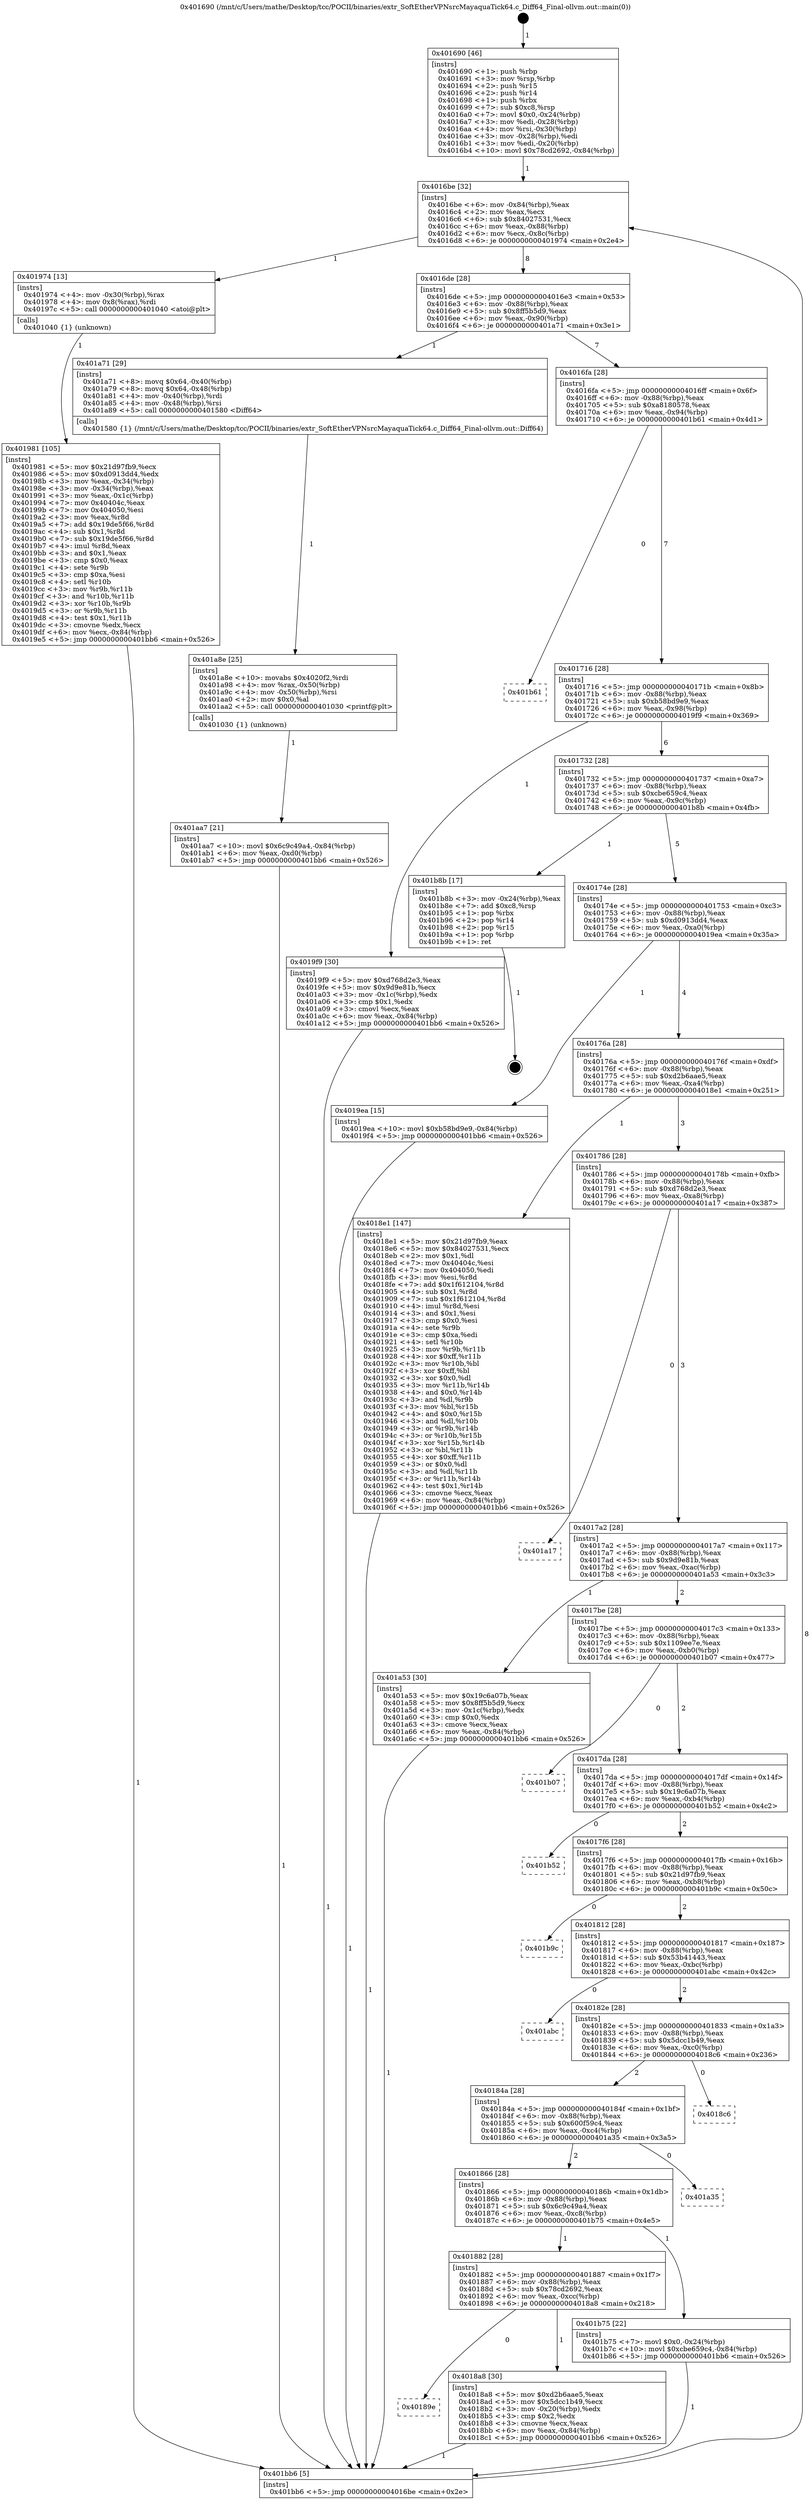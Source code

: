 digraph "0x401690" {
  label = "0x401690 (/mnt/c/Users/mathe/Desktop/tcc/POCII/binaries/extr_SoftEtherVPNsrcMayaquaTick64.c_Diff64_Final-ollvm.out::main(0))"
  labelloc = "t"
  node[shape=record]

  Entry [label="",width=0.3,height=0.3,shape=circle,fillcolor=black,style=filled]
  "0x4016be" [label="{
     0x4016be [32]\l
     | [instrs]\l
     &nbsp;&nbsp;0x4016be \<+6\>: mov -0x84(%rbp),%eax\l
     &nbsp;&nbsp;0x4016c4 \<+2\>: mov %eax,%ecx\l
     &nbsp;&nbsp;0x4016c6 \<+6\>: sub $0x84027531,%ecx\l
     &nbsp;&nbsp;0x4016cc \<+6\>: mov %eax,-0x88(%rbp)\l
     &nbsp;&nbsp;0x4016d2 \<+6\>: mov %ecx,-0x8c(%rbp)\l
     &nbsp;&nbsp;0x4016d8 \<+6\>: je 0000000000401974 \<main+0x2e4\>\l
  }"]
  "0x401974" [label="{
     0x401974 [13]\l
     | [instrs]\l
     &nbsp;&nbsp;0x401974 \<+4\>: mov -0x30(%rbp),%rax\l
     &nbsp;&nbsp;0x401978 \<+4\>: mov 0x8(%rax),%rdi\l
     &nbsp;&nbsp;0x40197c \<+5\>: call 0000000000401040 \<atoi@plt\>\l
     | [calls]\l
     &nbsp;&nbsp;0x401040 \{1\} (unknown)\l
  }"]
  "0x4016de" [label="{
     0x4016de [28]\l
     | [instrs]\l
     &nbsp;&nbsp;0x4016de \<+5\>: jmp 00000000004016e3 \<main+0x53\>\l
     &nbsp;&nbsp;0x4016e3 \<+6\>: mov -0x88(%rbp),%eax\l
     &nbsp;&nbsp;0x4016e9 \<+5\>: sub $0x8ff5b5d9,%eax\l
     &nbsp;&nbsp;0x4016ee \<+6\>: mov %eax,-0x90(%rbp)\l
     &nbsp;&nbsp;0x4016f4 \<+6\>: je 0000000000401a71 \<main+0x3e1\>\l
  }"]
  Exit [label="",width=0.3,height=0.3,shape=circle,fillcolor=black,style=filled,peripheries=2]
  "0x401a71" [label="{
     0x401a71 [29]\l
     | [instrs]\l
     &nbsp;&nbsp;0x401a71 \<+8\>: movq $0x64,-0x40(%rbp)\l
     &nbsp;&nbsp;0x401a79 \<+8\>: movq $0x64,-0x48(%rbp)\l
     &nbsp;&nbsp;0x401a81 \<+4\>: mov -0x40(%rbp),%rdi\l
     &nbsp;&nbsp;0x401a85 \<+4\>: mov -0x48(%rbp),%rsi\l
     &nbsp;&nbsp;0x401a89 \<+5\>: call 0000000000401580 \<Diff64\>\l
     | [calls]\l
     &nbsp;&nbsp;0x401580 \{1\} (/mnt/c/Users/mathe/Desktop/tcc/POCII/binaries/extr_SoftEtherVPNsrcMayaquaTick64.c_Diff64_Final-ollvm.out::Diff64)\l
  }"]
  "0x4016fa" [label="{
     0x4016fa [28]\l
     | [instrs]\l
     &nbsp;&nbsp;0x4016fa \<+5\>: jmp 00000000004016ff \<main+0x6f\>\l
     &nbsp;&nbsp;0x4016ff \<+6\>: mov -0x88(%rbp),%eax\l
     &nbsp;&nbsp;0x401705 \<+5\>: sub $0xa8180578,%eax\l
     &nbsp;&nbsp;0x40170a \<+6\>: mov %eax,-0x94(%rbp)\l
     &nbsp;&nbsp;0x401710 \<+6\>: je 0000000000401b61 \<main+0x4d1\>\l
  }"]
  "0x401aa7" [label="{
     0x401aa7 [21]\l
     | [instrs]\l
     &nbsp;&nbsp;0x401aa7 \<+10\>: movl $0x6c9c49a4,-0x84(%rbp)\l
     &nbsp;&nbsp;0x401ab1 \<+6\>: mov %eax,-0xd0(%rbp)\l
     &nbsp;&nbsp;0x401ab7 \<+5\>: jmp 0000000000401bb6 \<main+0x526\>\l
  }"]
  "0x401b61" [label="{
     0x401b61\l
  }", style=dashed]
  "0x401716" [label="{
     0x401716 [28]\l
     | [instrs]\l
     &nbsp;&nbsp;0x401716 \<+5\>: jmp 000000000040171b \<main+0x8b\>\l
     &nbsp;&nbsp;0x40171b \<+6\>: mov -0x88(%rbp),%eax\l
     &nbsp;&nbsp;0x401721 \<+5\>: sub $0xb58bd9e9,%eax\l
     &nbsp;&nbsp;0x401726 \<+6\>: mov %eax,-0x98(%rbp)\l
     &nbsp;&nbsp;0x40172c \<+6\>: je 00000000004019f9 \<main+0x369\>\l
  }"]
  "0x401a8e" [label="{
     0x401a8e [25]\l
     | [instrs]\l
     &nbsp;&nbsp;0x401a8e \<+10\>: movabs $0x4020f2,%rdi\l
     &nbsp;&nbsp;0x401a98 \<+4\>: mov %rax,-0x50(%rbp)\l
     &nbsp;&nbsp;0x401a9c \<+4\>: mov -0x50(%rbp),%rsi\l
     &nbsp;&nbsp;0x401aa0 \<+2\>: mov $0x0,%al\l
     &nbsp;&nbsp;0x401aa2 \<+5\>: call 0000000000401030 \<printf@plt\>\l
     | [calls]\l
     &nbsp;&nbsp;0x401030 \{1\} (unknown)\l
  }"]
  "0x4019f9" [label="{
     0x4019f9 [30]\l
     | [instrs]\l
     &nbsp;&nbsp;0x4019f9 \<+5\>: mov $0xd768d2e3,%eax\l
     &nbsp;&nbsp;0x4019fe \<+5\>: mov $0x9d9e81b,%ecx\l
     &nbsp;&nbsp;0x401a03 \<+3\>: mov -0x1c(%rbp),%edx\l
     &nbsp;&nbsp;0x401a06 \<+3\>: cmp $0x1,%edx\l
     &nbsp;&nbsp;0x401a09 \<+3\>: cmovl %ecx,%eax\l
     &nbsp;&nbsp;0x401a0c \<+6\>: mov %eax,-0x84(%rbp)\l
     &nbsp;&nbsp;0x401a12 \<+5\>: jmp 0000000000401bb6 \<main+0x526\>\l
  }"]
  "0x401732" [label="{
     0x401732 [28]\l
     | [instrs]\l
     &nbsp;&nbsp;0x401732 \<+5\>: jmp 0000000000401737 \<main+0xa7\>\l
     &nbsp;&nbsp;0x401737 \<+6\>: mov -0x88(%rbp),%eax\l
     &nbsp;&nbsp;0x40173d \<+5\>: sub $0xcbe659c4,%eax\l
     &nbsp;&nbsp;0x401742 \<+6\>: mov %eax,-0x9c(%rbp)\l
     &nbsp;&nbsp;0x401748 \<+6\>: je 0000000000401b8b \<main+0x4fb\>\l
  }"]
  "0x401981" [label="{
     0x401981 [105]\l
     | [instrs]\l
     &nbsp;&nbsp;0x401981 \<+5\>: mov $0x21d97fb9,%ecx\l
     &nbsp;&nbsp;0x401986 \<+5\>: mov $0xd0913dd4,%edx\l
     &nbsp;&nbsp;0x40198b \<+3\>: mov %eax,-0x34(%rbp)\l
     &nbsp;&nbsp;0x40198e \<+3\>: mov -0x34(%rbp),%eax\l
     &nbsp;&nbsp;0x401991 \<+3\>: mov %eax,-0x1c(%rbp)\l
     &nbsp;&nbsp;0x401994 \<+7\>: mov 0x40404c,%eax\l
     &nbsp;&nbsp;0x40199b \<+7\>: mov 0x404050,%esi\l
     &nbsp;&nbsp;0x4019a2 \<+3\>: mov %eax,%r8d\l
     &nbsp;&nbsp;0x4019a5 \<+7\>: add $0x19de5f66,%r8d\l
     &nbsp;&nbsp;0x4019ac \<+4\>: sub $0x1,%r8d\l
     &nbsp;&nbsp;0x4019b0 \<+7\>: sub $0x19de5f66,%r8d\l
     &nbsp;&nbsp;0x4019b7 \<+4\>: imul %r8d,%eax\l
     &nbsp;&nbsp;0x4019bb \<+3\>: and $0x1,%eax\l
     &nbsp;&nbsp;0x4019be \<+3\>: cmp $0x0,%eax\l
     &nbsp;&nbsp;0x4019c1 \<+4\>: sete %r9b\l
     &nbsp;&nbsp;0x4019c5 \<+3\>: cmp $0xa,%esi\l
     &nbsp;&nbsp;0x4019c8 \<+4\>: setl %r10b\l
     &nbsp;&nbsp;0x4019cc \<+3\>: mov %r9b,%r11b\l
     &nbsp;&nbsp;0x4019cf \<+3\>: and %r10b,%r11b\l
     &nbsp;&nbsp;0x4019d2 \<+3\>: xor %r10b,%r9b\l
     &nbsp;&nbsp;0x4019d5 \<+3\>: or %r9b,%r11b\l
     &nbsp;&nbsp;0x4019d8 \<+4\>: test $0x1,%r11b\l
     &nbsp;&nbsp;0x4019dc \<+3\>: cmovne %edx,%ecx\l
     &nbsp;&nbsp;0x4019df \<+6\>: mov %ecx,-0x84(%rbp)\l
     &nbsp;&nbsp;0x4019e5 \<+5\>: jmp 0000000000401bb6 \<main+0x526\>\l
  }"]
  "0x401b8b" [label="{
     0x401b8b [17]\l
     | [instrs]\l
     &nbsp;&nbsp;0x401b8b \<+3\>: mov -0x24(%rbp),%eax\l
     &nbsp;&nbsp;0x401b8e \<+7\>: add $0xc8,%rsp\l
     &nbsp;&nbsp;0x401b95 \<+1\>: pop %rbx\l
     &nbsp;&nbsp;0x401b96 \<+2\>: pop %r14\l
     &nbsp;&nbsp;0x401b98 \<+2\>: pop %r15\l
     &nbsp;&nbsp;0x401b9a \<+1\>: pop %rbp\l
     &nbsp;&nbsp;0x401b9b \<+1\>: ret\l
  }"]
  "0x40174e" [label="{
     0x40174e [28]\l
     | [instrs]\l
     &nbsp;&nbsp;0x40174e \<+5\>: jmp 0000000000401753 \<main+0xc3\>\l
     &nbsp;&nbsp;0x401753 \<+6\>: mov -0x88(%rbp),%eax\l
     &nbsp;&nbsp;0x401759 \<+5\>: sub $0xd0913dd4,%eax\l
     &nbsp;&nbsp;0x40175e \<+6\>: mov %eax,-0xa0(%rbp)\l
     &nbsp;&nbsp;0x401764 \<+6\>: je 00000000004019ea \<main+0x35a\>\l
  }"]
  "0x401690" [label="{
     0x401690 [46]\l
     | [instrs]\l
     &nbsp;&nbsp;0x401690 \<+1\>: push %rbp\l
     &nbsp;&nbsp;0x401691 \<+3\>: mov %rsp,%rbp\l
     &nbsp;&nbsp;0x401694 \<+2\>: push %r15\l
     &nbsp;&nbsp;0x401696 \<+2\>: push %r14\l
     &nbsp;&nbsp;0x401698 \<+1\>: push %rbx\l
     &nbsp;&nbsp;0x401699 \<+7\>: sub $0xc8,%rsp\l
     &nbsp;&nbsp;0x4016a0 \<+7\>: movl $0x0,-0x24(%rbp)\l
     &nbsp;&nbsp;0x4016a7 \<+3\>: mov %edi,-0x28(%rbp)\l
     &nbsp;&nbsp;0x4016aa \<+4\>: mov %rsi,-0x30(%rbp)\l
     &nbsp;&nbsp;0x4016ae \<+3\>: mov -0x28(%rbp),%edi\l
     &nbsp;&nbsp;0x4016b1 \<+3\>: mov %edi,-0x20(%rbp)\l
     &nbsp;&nbsp;0x4016b4 \<+10\>: movl $0x78cd2692,-0x84(%rbp)\l
  }"]
  "0x4019ea" [label="{
     0x4019ea [15]\l
     | [instrs]\l
     &nbsp;&nbsp;0x4019ea \<+10\>: movl $0xb58bd9e9,-0x84(%rbp)\l
     &nbsp;&nbsp;0x4019f4 \<+5\>: jmp 0000000000401bb6 \<main+0x526\>\l
  }"]
  "0x40176a" [label="{
     0x40176a [28]\l
     | [instrs]\l
     &nbsp;&nbsp;0x40176a \<+5\>: jmp 000000000040176f \<main+0xdf\>\l
     &nbsp;&nbsp;0x40176f \<+6\>: mov -0x88(%rbp),%eax\l
     &nbsp;&nbsp;0x401775 \<+5\>: sub $0xd2b6aae5,%eax\l
     &nbsp;&nbsp;0x40177a \<+6\>: mov %eax,-0xa4(%rbp)\l
     &nbsp;&nbsp;0x401780 \<+6\>: je 00000000004018e1 \<main+0x251\>\l
  }"]
  "0x401bb6" [label="{
     0x401bb6 [5]\l
     | [instrs]\l
     &nbsp;&nbsp;0x401bb6 \<+5\>: jmp 00000000004016be \<main+0x2e\>\l
  }"]
  "0x4018e1" [label="{
     0x4018e1 [147]\l
     | [instrs]\l
     &nbsp;&nbsp;0x4018e1 \<+5\>: mov $0x21d97fb9,%eax\l
     &nbsp;&nbsp;0x4018e6 \<+5\>: mov $0x84027531,%ecx\l
     &nbsp;&nbsp;0x4018eb \<+2\>: mov $0x1,%dl\l
     &nbsp;&nbsp;0x4018ed \<+7\>: mov 0x40404c,%esi\l
     &nbsp;&nbsp;0x4018f4 \<+7\>: mov 0x404050,%edi\l
     &nbsp;&nbsp;0x4018fb \<+3\>: mov %esi,%r8d\l
     &nbsp;&nbsp;0x4018fe \<+7\>: add $0x1f612104,%r8d\l
     &nbsp;&nbsp;0x401905 \<+4\>: sub $0x1,%r8d\l
     &nbsp;&nbsp;0x401909 \<+7\>: sub $0x1f612104,%r8d\l
     &nbsp;&nbsp;0x401910 \<+4\>: imul %r8d,%esi\l
     &nbsp;&nbsp;0x401914 \<+3\>: and $0x1,%esi\l
     &nbsp;&nbsp;0x401917 \<+3\>: cmp $0x0,%esi\l
     &nbsp;&nbsp;0x40191a \<+4\>: sete %r9b\l
     &nbsp;&nbsp;0x40191e \<+3\>: cmp $0xa,%edi\l
     &nbsp;&nbsp;0x401921 \<+4\>: setl %r10b\l
     &nbsp;&nbsp;0x401925 \<+3\>: mov %r9b,%r11b\l
     &nbsp;&nbsp;0x401928 \<+4\>: xor $0xff,%r11b\l
     &nbsp;&nbsp;0x40192c \<+3\>: mov %r10b,%bl\l
     &nbsp;&nbsp;0x40192f \<+3\>: xor $0xff,%bl\l
     &nbsp;&nbsp;0x401932 \<+3\>: xor $0x0,%dl\l
     &nbsp;&nbsp;0x401935 \<+3\>: mov %r11b,%r14b\l
     &nbsp;&nbsp;0x401938 \<+4\>: and $0x0,%r14b\l
     &nbsp;&nbsp;0x40193c \<+3\>: and %dl,%r9b\l
     &nbsp;&nbsp;0x40193f \<+3\>: mov %bl,%r15b\l
     &nbsp;&nbsp;0x401942 \<+4\>: and $0x0,%r15b\l
     &nbsp;&nbsp;0x401946 \<+3\>: and %dl,%r10b\l
     &nbsp;&nbsp;0x401949 \<+3\>: or %r9b,%r14b\l
     &nbsp;&nbsp;0x40194c \<+3\>: or %r10b,%r15b\l
     &nbsp;&nbsp;0x40194f \<+3\>: xor %r15b,%r14b\l
     &nbsp;&nbsp;0x401952 \<+3\>: or %bl,%r11b\l
     &nbsp;&nbsp;0x401955 \<+4\>: xor $0xff,%r11b\l
     &nbsp;&nbsp;0x401959 \<+3\>: or $0x0,%dl\l
     &nbsp;&nbsp;0x40195c \<+3\>: and %dl,%r11b\l
     &nbsp;&nbsp;0x40195f \<+3\>: or %r11b,%r14b\l
     &nbsp;&nbsp;0x401962 \<+4\>: test $0x1,%r14b\l
     &nbsp;&nbsp;0x401966 \<+3\>: cmovne %ecx,%eax\l
     &nbsp;&nbsp;0x401969 \<+6\>: mov %eax,-0x84(%rbp)\l
     &nbsp;&nbsp;0x40196f \<+5\>: jmp 0000000000401bb6 \<main+0x526\>\l
  }"]
  "0x401786" [label="{
     0x401786 [28]\l
     | [instrs]\l
     &nbsp;&nbsp;0x401786 \<+5\>: jmp 000000000040178b \<main+0xfb\>\l
     &nbsp;&nbsp;0x40178b \<+6\>: mov -0x88(%rbp),%eax\l
     &nbsp;&nbsp;0x401791 \<+5\>: sub $0xd768d2e3,%eax\l
     &nbsp;&nbsp;0x401796 \<+6\>: mov %eax,-0xa8(%rbp)\l
     &nbsp;&nbsp;0x40179c \<+6\>: je 0000000000401a17 \<main+0x387\>\l
  }"]
  "0x40189e" [label="{
     0x40189e\l
  }", style=dashed]
  "0x401a17" [label="{
     0x401a17\l
  }", style=dashed]
  "0x4017a2" [label="{
     0x4017a2 [28]\l
     | [instrs]\l
     &nbsp;&nbsp;0x4017a2 \<+5\>: jmp 00000000004017a7 \<main+0x117\>\l
     &nbsp;&nbsp;0x4017a7 \<+6\>: mov -0x88(%rbp),%eax\l
     &nbsp;&nbsp;0x4017ad \<+5\>: sub $0x9d9e81b,%eax\l
     &nbsp;&nbsp;0x4017b2 \<+6\>: mov %eax,-0xac(%rbp)\l
     &nbsp;&nbsp;0x4017b8 \<+6\>: je 0000000000401a53 \<main+0x3c3\>\l
  }"]
  "0x4018a8" [label="{
     0x4018a8 [30]\l
     | [instrs]\l
     &nbsp;&nbsp;0x4018a8 \<+5\>: mov $0xd2b6aae5,%eax\l
     &nbsp;&nbsp;0x4018ad \<+5\>: mov $0x5dcc1b49,%ecx\l
     &nbsp;&nbsp;0x4018b2 \<+3\>: mov -0x20(%rbp),%edx\l
     &nbsp;&nbsp;0x4018b5 \<+3\>: cmp $0x2,%edx\l
     &nbsp;&nbsp;0x4018b8 \<+3\>: cmovne %ecx,%eax\l
     &nbsp;&nbsp;0x4018bb \<+6\>: mov %eax,-0x84(%rbp)\l
     &nbsp;&nbsp;0x4018c1 \<+5\>: jmp 0000000000401bb6 \<main+0x526\>\l
  }"]
  "0x401a53" [label="{
     0x401a53 [30]\l
     | [instrs]\l
     &nbsp;&nbsp;0x401a53 \<+5\>: mov $0x19c6a07b,%eax\l
     &nbsp;&nbsp;0x401a58 \<+5\>: mov $0x8ff5b5d9,%ecx\l
     &nbsp;&nbsp;0x401a5d \<+3\>: mov -0x1c(%rbp),%edx\l
     &nbsp;&nbsp;0x401a60 \<+3\>: cmp $0x0,%edx\l
     &nbsp;&nbsp;0x401a63 \<+3\>: cmove %ecx,%eax\l
     &nbsp;&nbsp;0x401a66 \<+6\>: mov %eax,-0x84(%rbp)\l
     &nbsp;&nbsp;0x401a6c \<+5\>: jmp 0000000000401bb6 \<main+0x526\>\l
  }"]
  "0x4017be" [label="{
     0x4017be [28]\l
     | [instrs]\l
     &nbsp;&nbsp;0x4017be \<+5\>: jmp 00000000004017c3 \<main+0x133\>\l
     &nbsp;&nbsp;0x4017c3 \<+6\>: mov -0x88(%rbp),%eax\l
     &nbsp;&nbsp;0x4017c9 \<+5\>: sub $0x1109ee7e,%eax\l
     &nbsp;&nbsp;0x4017ce \<+6\>: mov %eax,-0xb0(%rbp)\l
     &nbsp;&nbsp;0x4017d4 \<+6\>: je 0000000000401b07 \<main+0x477\>\l
  }"]
  "0x401882" [label="{
     0x401882 [28]\l
     | [instrs]\l
     &nbsp;&nbsp;0x401882 \<+5\>: jmp 0000000000401887 \<main+0x1f7\>\l
     &nbsp;&nbsp;0x401887 \<+6\>: mov -0x88(%rbp),%eax\l
     &nbsp;&nbsp;0x40188d \<+5\>: sub $0x78cd2692,%eax\l
     &nbsp;&nbsp;0x401892 \<+6\>: mov %eax,-0xcc(%rbp)\l
     &nbsp;&nbsp;0x401898 \<+6\>: je 00000000004018a8 \<main+0x218\>\l
  }"]
  "0x401b07" [label="{
     0x401b07\l
  }", style=dashed]
  "0x4017da" [label="{
     0x4017da [28]\l
     | [instrs]\l
     &nbsp;&nbsp;0x4017da \<+5\>: jmp 00000000004017df \<main+0x14f\>\l
     &nbsp;&nbsp;0x4017df \<+6\>: mov -0x88(%rbp),%eax\l
     &nbsp;&nbsp;0x4017e5 \<+5\>: sub $0x19c6a07b,%eax\l
     &nbsp;&nbsp;0x4017ea \<+6\>: mov %eax,-0xb4(%rbp)\l
     &nbsp;&nbsp;0x4017f0 \<+6\>: je 0000000000401b52 \<main+0x4c2\>\l
  }"]
  "0x401b75" [label="{
     0x401b75 [22]\l
     | [instrs]\l
     &nbsp;&nbsp;0x401b75 \<+7\>: movl $0x0,-0x24(%rbp)\l
     &nbsp;&nbsp;0x401b7c \<+10\>: movl $0xcbe659c4,-0x84(%rbp)\l
     &nbsp;&nbsp;0x401b86 \<+5\>: jmp 0000000000401bb6 \<main+0x526\>\l
  }"]
  "0x401b52" [label="{
     0x401b52\l
  }", style=dashed]
  "0x4017f6" [label="{
     0x4017f6 [28]\l
     | [instrs]\l
     &nbsp;&nbsp;0x4017f6 \<+5\>: jmp 00000000004017fb \<main+0x16b\>\l
     &nbsp;&nbsp;0x4017fb \<+6\>: mov -0x88(%rbp),%eax\l
     &nbsp;&nbsp;0x401801 \<+5\>: sub $0x21d97fb9,%eax\l
     &nbsp;&nbsp;0x401806 \<+6\>: mov %eax,-0xb8(%rbp)\l
     &nbsp;&nbsp;0x40180c \<+6\>: je 0000000000401b9c \<main+0x50c\>\l
  }"]
  "0x401866" [label="{
     0x401866 [28]\l
     | [instrs]\l
     &nbsp;&nbsp;0x401866 \<+5\>: jmp 000000000040186b \<main+0x1db\>\l
     &nbsp;&nbsp;0x40186b \<+6\>: mov -0x88(%rbp),%eax\l
     &nbsp;&nbsp;0x401871 \<+5\>: sub $0x6c9c49a4,%eax\l
     &nbsp;&nbsp;0x401876 \<+6\>: mov %eax,-0xc8(%rbp)\l
     &nbsp;&nbsp;0x40187c \<+6\>: je 0000000000401b75 \<main+0x4e5\>\l
  }"]
  "0x401b9c" [label="{
     0x401b9c\l
  }", style=dashed]
  "0x401812" [label="{
     0x401812 [28]\l
     | [instrs]\l
     &nbsp;&nbsp;0x401812 \<+5\>: jmp 0000000000401817 \<main+0x187\>\l
     &nbsp;&nbsp;0x401817 \<+6\>: mov -0x88(%rbp),%eax\l
     &nbsp;&nbsp;0x40181d \<+5\>: sub $0x53b41443,%eax\l
     &nbsp;&nbsp;0x401822 \<+6\>: mov %eax,-0xbc(%rbp)\l
     &nbsp;&nbsp;0x401828 \<+6\>: je 0000000000401abc \<main+0x42c\>\l
  }"]
  "0x401a35" [label="{
     0x401a35\l
  }", style=dashed]
  "0x401abc" [label="{
     0x401abc\l
  }", style=dashed]
  "0x40182e" [label="{
     0x40182e [28]\l
     | [instrs]\l
     &nbsp;&nbsp;0x40182e \<+5\>: jmp 0000000000401833 \<main+0x1a3\>\l
     &nbsp;&nbsp;0x401833 \<+6\>: mov -0x88(%rbp),%eax\l
     &nbsp;&nbsp;0x401839 \<+5\>: sub $0x5dcc1b49,%eax\l
     &nbsp;&nbsp;0x40183e \<+6\>: mov %eax,-0xc0(%rbp)\l
     &nbsp;&nbsp;0x401844 \<+6\>: je 00000000004018c6 \<main+0x236\>\l
  }"]
  "0x40184a" [label="{
     0x40184a [28]\l
     | [instrs]\l
     &nbsp;&nbsp;0x40184a \<+5\>: jmp 000000000040184f \<main+0x1bf\>\l
     &nbsp;&nbsp;0x40184f \<+6\>: mov -0x88(%rbp),%eax\l
     &nbsp;&nbsp;0x401855 \<+5\>: sub $0x600f59c4,%eax\l
     &nbsp;&nbsp;0x40185a \<+6\>: mov %eax,-0xc4(%rbp)\l
     &nbsp;&nbsp;0x401860 \<+6\>: je 0000000000401a35 \<main+0x3a5\>\l
  }"]
  "0x4018c6" [label="{
     0x4018c6\l
  }", style=dashed]
  Entry -> "0x401690" [label=" 1"]
  "0x4016be" -> "0x401974" [label=" 1"]
  "0x4016be" -> "0x4016de" [label=" 8"]
  "0x401b8b" -> Exit [label=" 1"]
  "0x4016de" -> "0x401a71" [label=" 1"]
  "0x4016de" -> "0x4016fa" [label=" 7"]
  "0x401b75" -> "0x401bb6" [label=" 1"]
  "0x4016fa" -> "0x401b61" [label=" 0"]
  "0x4016fa" -> "0x401716" [label=" 7"]
  "0x401aa7" -> "0x401bb6" [label=" 1"]
  "0x401716" -> "0x4019f9" [label=" 1"]
  "0x401716" -> "0x401732" [label=" 6"]
  "0x401a8e" -> "0x401aa7" [label=" 1"]
  "0x401732" -> "0x401b8b" [label=" 1"]
  "0x401732" -> "0x40174e" [label=" 5"]
  "0x401a71" -> "0x401a8e" [label=" 1"]
  "0x40174e" -> "0x4019ea" [label=" 1"]
  "0x40174e" -> "0x40176a" [label=" 4"]
  "0x401a53" -> "0x401bb6" [label=" 1"]
  "0x40176a" -> "0x4018e1" [label=" 1"]
  "0x40176a" -> "0x401786" [label=" 3"]
  "0x4019f9" -> "0x401bb6" [label=" 1"]
  "0x401786" -> "0x401a17" [label=" 0"]
  "0x401786" -> "0x4017a2" [label=" 3"]
  "0x4019ea" -> "0x401bb6" [label=" 1"]
  "0x4017a2" -> "0x401a53" [label=" 1"]
  "0x4017a2" -> "0x4017be" [label=" 2"]
  "0x401981" -> "0x401bb6" [label=" 1"]
  "0x4017be" -> "0x401b07" [label=" 0"]
  "0x4017be" -> "0x4017da" [label=" 2"]
  "0x4018e1" -> "0x401bb6" [label=" 1"]
  "0x4017da" -> "0x401b52" [label=" 0"]
  "0x4017da" -> "0x4017f6" [label=" 2"]
  "0x401bb6" -> "0x4016be" [label=" 8"]
  "0x4017f6" -> "0x401b9c" [label=" 0"]
  "0x4017f6" -> "0x401812" [label=" 2"]
  "0x4018a8" -> "0x401bb6" [label=" 1"]
  "0x401812" -> "0x401abc" [label=" 0"]
  "0x401812" -> "0x40182e" [label=" 2"]
  "0x401882" -> "0x40189e" [label=" 0"]
  "0x40182e" -> "0x4018c6" [label=" 0"]
  "0x40182e" -> "0x40184a" [label=" 2"]
  "0x401882" -> "0x4018a8" [label=" 1"]
  "0x40184a" -> "0x401a35" [label=" 0"]
  "0x40184a" -> "0x401866" [label=" 2"]
  "0x401690" -> "0x4016be" [label=" 1"]
  "0x401866" -> "0x401b75" [label=" 1"]
  "0x401866" -> "0x401882" [label=" 1"]
  "0x401974" -> "0x401981" [label=" 1"]
}
